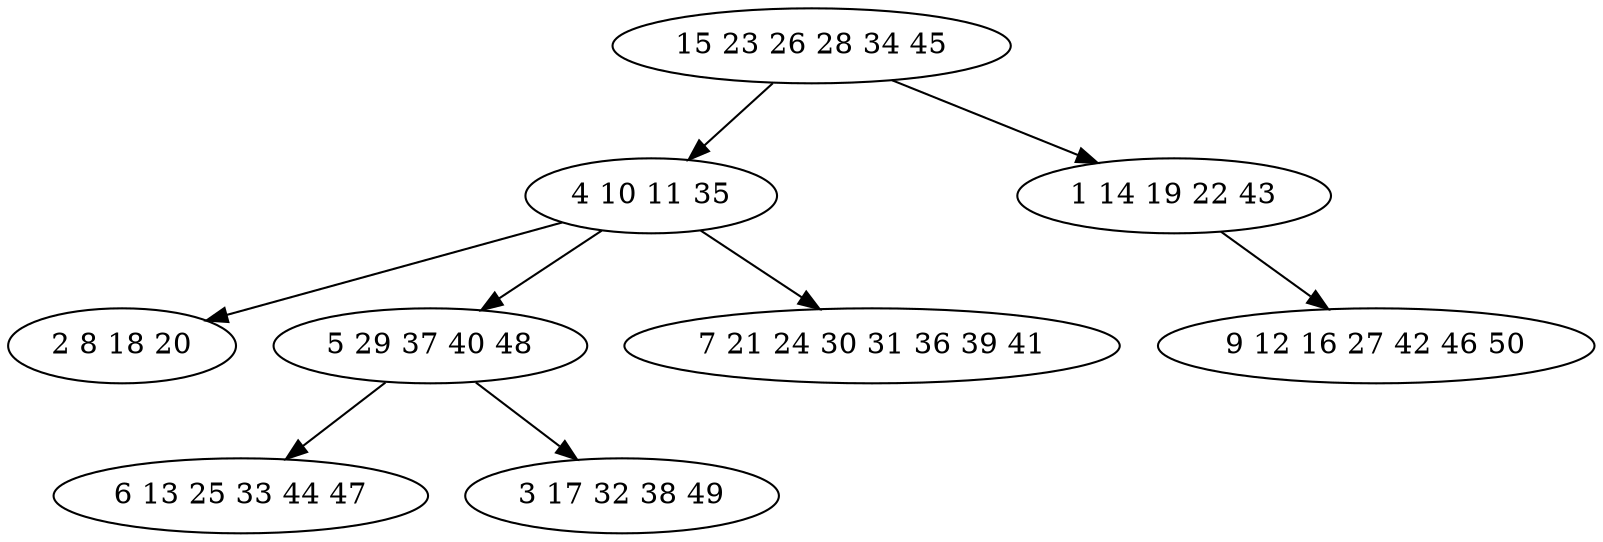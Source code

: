 digraph true_tree {
	"0" -> "1"
	"1" -> "2"
	"1" -> "3"
	"1" -> "4"
	"3" -> "5"
	"3" -> "6"
	"0" -> "7"
	"7" -> "8"
	"0" [label="15 23 26 28 34 45"];
	"1" [label="4 10 11 35"];
	"2" [label="2 8 18 20"];
	"3" [label="5 29 37 40 48"];
	"4" [label="7 21 24 30 31 36 39 41"];
	"5" [label="6 13 25 33 44 47"];
	"6" [label="3 17 32 38 49"];
	"7" [label="1 14 19 22 43"];
	"8" [label="9 12 16 27 42 46 50"];
}
